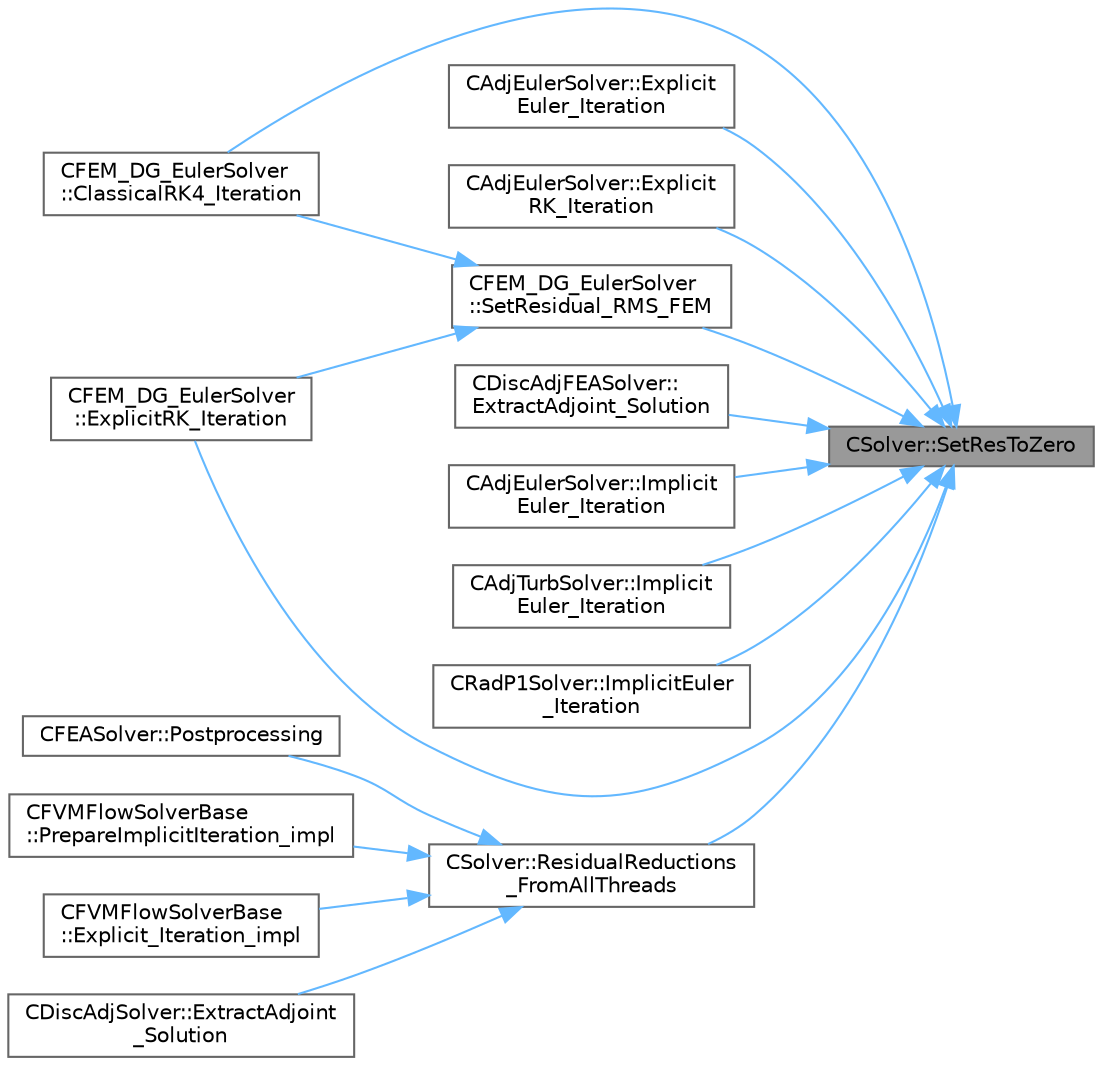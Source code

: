 digraph "CSolver::SetResToZero"
{
 // LATEX_PDF_SIZE
  bgcolor="transparent";
  edge [fontname=Helvetica,fontsize=10,labelfontname=Helvetica,labelfontsize=10];
  node [fontname=Helvetica,fontsize=10,shape=box,height=0.2,width=0.4];
  rankdir="RL";
  Node1 [id="Node000001",label="CSolver::SetResToZero",height=0.2,width=0.4,color="gray40", fillcolor="grey60", style="filled", fontcolor="black",tooltip="Set the RMS and MAX residual to zero."];
  Node1 -> Node2 [id="edge1_Node000001_Node000002",dir="back",color="steelblue1",style="solid",tooltip=" "];
  Node2 [id="Node000002",label="CFEM_DG_EulerSolver\l::ClassicalRK4_Iteration",height=0.2,width=0.4,color="grey40", fillcolor="white", style="filled",URL="$classCFEM__DG__EulerSolver.html#a5f05845eb2f1bb8619d7da896e6aa3f3",tooltip="Update the solution using the classical fourth-order Runge-Kutta scheme."];
  Node1 -> Node3 [id="edge2_Node000001_Node000003",dir="back",color="steelblue1",style="solid",tooltip=" "];
  Node3 [id="Node000003",label="CAdjEulerSolver::Explicit\lEuler_Iteration",height=0.2,width=0.4,color="grey40", fillcolor="white", style="filled",URL="$classCAdjEulerSolver.html#ac6851acd72ffdbf5299680d5d92e065e",tooltip="Update the solution using a explicit Euler scheme."];
  Node1 -> Node4 [id="edge3_Node000001_Node000004",dir="back",color="steelblue1",style="solid",tooltip=" "];
  Node4 [id="Node000004",label="CAdjEulerSolver::Explicit\lRK_Iteration",height=0.2,width=0.4,color="grey40", fillcolor="white", style="filled",URL="$classCAdjEulerSolver.html#a853b9218167a682db73ca73c0fccc2cc",tooltip="Update the solution using a Runge-Kutta strategy."];
  Node1 -> Node5 [id="edge4_Node000001_Node000005",dir="back",color="steelblue1",style="solid",tooltip=" "];
  Node5 [id="Node000005",label="CFEM_DG_EulerSolver\l::ExplicitRK_Iteration",height=0.2,width=0.4,color="grey40", fillcolor="white", style="filled",URL="$classCFEM__DG__EulerSolver.html#a980de4518bb9a77a25146d56ae072acf",tooltip="Update the solution using a Runge-Kutta scheme."];
  Node1 -> Node6 [id="edge5_Node000001_Node000006",dir="back",color="steelblue1",style="solid",tooltip=" "];
  Node6 [id="Node000006",label="CDiscAdjFEASolver::\lExtractAdjoint_Solution",height=0.2,width=0.4,color="grey40", fillcolor="white", style="filled",URL="$classCDiscAdjFEASolver.html#a04c82d7de659c5882a0898bd4e73cdc2",tooltip="Sets the adjoint values of the input variables of the flow (+turb.) iteration after tape has been eva..."];
  Node1 -> Node7 [id="edge6_Node000001_Node000007",dir="back",color="steelblue1",style="solid",tooltip=" "];
  Node7 [id="Node000007",label="CAdjEulerSolver::Implicit\lEuler_Iteration",height=0.2,width=0.4,color="grey40", fillcolor="white", style="filled",URL="$classCAdjEulerSolver.html#ab35fe7a0b2f840506e91d49961e07485",tooltip="Update the solution using an implicit solver."];
  Node1 -> Node8 [id="edge7_Node000001_Node000008",dir="back",color="steelblue1",style="solid",tooltip=" "];
  Node8 [id="Node000008",label="CAdjTurbSolver::Implicit\lEuler_Iteration",height=0.2,width=0.4,color="grey40", fillcolor="white", style="filled",URL="$classCAdjTurbSolver.html#a119fd6cc599337fd229174474d69f0fb",tooltip="Update the solution using an implicit solver."];
  Node1 -> Node9 [id="edge8_Node000001_Node000009",dir="back",color="steelblue1",style="solid",tooltip=" "];
  Node9 [id="Node000009",label="CRadP1Solver::ImplicitEuler\l_Iteration",height=0.2,width=0.4,color="grey40", fillcolor="white", style="filled",URL="$classCRadP1Solver.html#a23716727a079c099d449da9befa86696",tooltip="Update the solution using an implicit solver."];
  Node1 -> Node10 [id="edge9_Node000001_Node000010",dir="back",color="steelblue1",style="solid",tooltip=" "];
  Node10 [id="Node000010",label="CSolver::ResidualReductions\l_FromAllThreads",height=0.2,width=0.4,color="grey40", fillcolor="white", style="filled",URL="$classCSolver.html#ae1d1eb1766c3d598bea4514d5232bafe",tooltip="\"Add\" local residual variables of all threads to compute global residual variables."];
  Node10 -> Node11 [id="edge10_Node000010_Node000011",dir="back",color="steelblue1",style="solid",tooltip=" "];
  Node11 [id="Node000011",label="CFVMFlowSolverBase\l::Explicit_Iteration_impl",height=0.2,width=0.4,color="grey40", fillcolor="white", style="filled",URL="$classCFVMFlowSolverBase.html#ac30c9255150f29da2915a85264a1676c",tooltip="Generic implementation of explicit iterations with a preconditioner."];
  Node10 -> Node12 [id="edge11_Node000010_Node000012",dir="back",color="steelblue1",style="solid",tooltip=" "];
  Node12 [id="Node000012",label="CDiscAdjSolver::ExtractAdjoint\l_Solution",height=0.2,width=0.4,color="grey40", fillcolor="white", style="filled",URL="$classCDiscAdjSolver.html#a197e13969a8007038486acaabc5902c8",tooltip="Sets the adjoint values of the input variables of the flow (+turb.) iteration after tape has been eva..."];
  Node10 -> Node13 [id="edge12_Node000010_Node000013",dir="back",color="steelblue1",style="solid",tooltip=" "];
  Node13 [id="Node000013",label="CFEASolver::Postprocessing",height=0.2,width=0.4,color="grey40", fillcolor="white", style="filled",URL="$classCFEASolver.html#ab4fa9086b598c5778c9c0403a5626d1b",tooltip="Postprocessing."];
  Node10 -> Node14 [id="edge13_Node000010_Node000014",dir="back",color="steelblue1",style="solid",tooltip=" "];
  Node14 [id="Node000014",label="CFVMFlowSolverBase\l::PrepareImplicitIteration_impl",height=0.2,width=0.4,color="grey40", fillcolor="white", style="filled",URL="$classCFVMFlowSolverBase.html#a46cfc420fe60646eb1634ca3f9149a05",tooltip="Generic implementation to prepare an implicit iteration with an optional preconditioner applied to th..."];
  Node1 -> Node15 [id="edge14_Node000001_Node000015",dir="back",color="steelblue1",style="solid",tooltip=" "];
  Node15 [id="Node000015",label="CFEM_DG_EulerSolver\l::SetResidual_RMS_FEM",height=0.2,width=0.4,color="grey40", fillcolor="white", style="filled",URL="$classCFEM__DG__EulerSolver.html#a34550ee1621eeabc419e7ddb64c0b52e",tooltip="Update the solution using the classical fourth-order Runge-Kutta scheme."];
  Node15 -> Node2 [id="edge15_Node000015_Node000002",dir="back",color="steelblue1",style="solid",tooltip=" "];
  Node15 -> Node5 [id="edge16_Node000015_Node000005",dir="back",color="steelblue1",style="solid",tooltip=" "];
}
